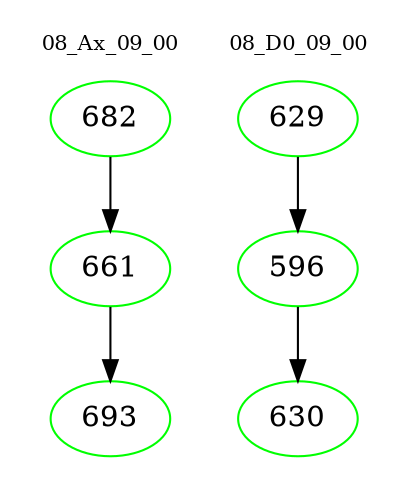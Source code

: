 digraph{
subgraph cluster_0 {
color = white
label = "08_Ax_09_00";
fontsize=10;
T0_682 [label="682", color="green"]
T0_682 -> T0_661 [color="black"]
T0_661 [label="661", color="green"]
T0_661 -> T0_693 [color="black"]
T0_693 [label="693", color="green"]
}
subgraph cluster_1 {
color = white
label = "08_D0_09_00";
fontsize=10;
T1_629 [label="629", color="green"]
T1_629 -> T1_596 [color="black"]
T1_596 [label="596", color="green"]
T1_596 -> T1_630 [color="black"]
T1_630 [label="630", color="green"]
}
}
